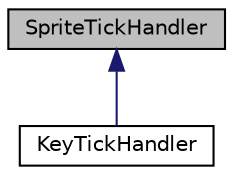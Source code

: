 digraph "SpriteTickHandler"
{
 // LATEX_PDF_SIZE
  edge [fontname="Helvetica",fontsize="10",labelfontname="Helvetica",labelfontsize="10"];
  node [fontname="Helvetica",fontsize="10",shape=record];
  Node1 [label="SpriteTickHandler",height=0.2,width=0.4,color="black", fillcolor="grey75", style="filled", fontcolor="black",tooltip="Classe abstraite qui représente un gestionnaire de tick pour un sprite."];
  Node1 -> Node2 [dir="back",color="midnightblue",fontsize="10",style="solid",fontname="Helvetica"];
  Node2 [label="KeyTickHandler",height=0.2,width=0.4,color="black", fillcolor="white", style="filled",URL="$class_key_tick_handler.html",tooltip=" "];
}
